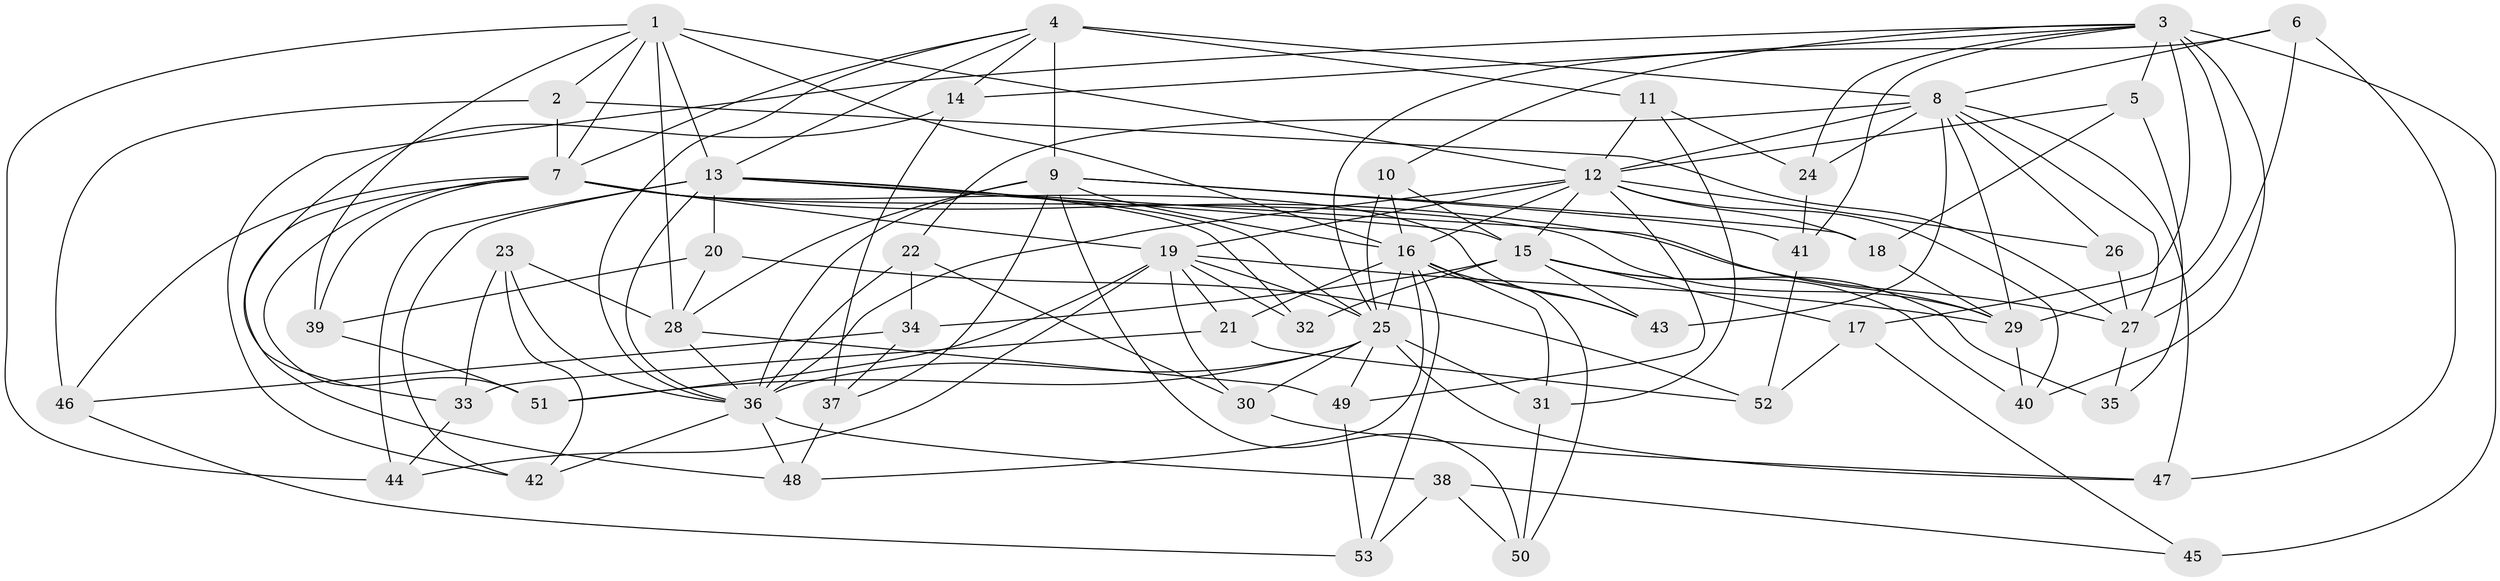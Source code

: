 // original degree distribution, {4: 1.0}
// Generated by graph-tools (version 1.1) at 2025/38/03/09/25 02:38:06]
// undirected, 53 vertices, 145 edges
graph export_dot {
graph [start="1"]
  node [color=gray90,style=filled];
  1;
  2;
  3;
  4;
  5;
  6;
  7;
  8;
  9;
  10;
  11;
  12;
  13;
  14;
  15;
  16;
  17;
  18;
  19;
  20;
  21;
  22;
  23;
  24;
  25;
  26;
  27;
  28;
  29;
  30;
  31;
  32;
  33;
  34;
  35;
  36;
  37;
  38;
  39;
  40;
  41;
  42;
  43;
  44;
  45;
  46;
  47;
  48;
  49;
  50;
  51;
  52;
  53;
  1 -- 2 [weight=1.0];
  1 -- 7 [weight=1.0];
  1 -- 12 [weight=1.0];
  1 -- 13 [weight=1.0];
  1 -- 16 [weight=1.0];
  1 -- 28 [weight=3.0];
  1 -- 39 [weight=1.0];
  1 -- 44 [weight=1.0];
  2 -- 7 [weight=1.0];
  2 -- 27 [weight=1.0];
  2 -- 46 [weight=1.0];
  3 -- 5 [weight=1.0];
  3 -- 10 [weight=1.0];
  3 -- 14 [weight=1.0];
  3 -- 17 [weight=1.0];
  3 -- 24 [weight=1.0];
  3 -- 29 [weight=2.0];
  3 -- 40 [weight=1.0];
  3 -- 41 [weight=1.0];
  3 -- 42 [weight=1.0];
  3 -- 45 [weight=2.0];
  4 -- 7 [weight=1.0];
  4 -- 8 [weight=3.0];
  4 -- 9 [weight=2.0];
  4 -- 11 [weight=1.0];
  4 -- 13 [weight=1.0];
  4 -- 14 [weight=1.0];
  4 -- 36 [weight=1.0];
  5 -- 12 [weight=1.0];
  5 -- 18 [weight=1.0];
  5 -- 35 [weight=1.0];
  6 -- 8 [weight=1.0];
  6 -- 25 [weight=1.0];
  6 -- 27 [weight=1.0];
  6 -- 47 [weight=1.0];
  7 -- 19 [weight=1.0];
  7 -- 27 [weight=2.0];
  7 -- 29 [weight=1.0];
  7 -- 39 [weight=1.0];
  7 -- 43 [weight=1.0];
  7 -- 46 [weight=1.0];
  7 -- 48 [weight=1.0];
  7 -- 51 [weight=1.0];
  8 -- 12 [weight=1.0];
  8 -- 22 [weight=1.0];
  8 -- 24 [weight=1.0];
  8 -- 26 [weight=1.0];
  8 -- 27 [weight=1.0];
  8 -- 29 [weight=1.0];
  8 -- 43 [weight=1.0];
  8 -- 47 [weight=1.0];
  9 -- 16 [weight=2.0];
  9 -- 18 [weight=1.0];
  9 -- 28 [weight=1.0];
  9 -- 36 [weight=1.0];
  9 -- 37 [weight=1.0];
  9 -- 41 [weight=1.0];
  9 -- 50 [weight=1.0];
  10 -- 15 [weight=1.0];
  10 -- 16 [weight=1.0];
  10 -- 25 [weight=1.0];
  11 -- 12 [weight=1.0];
  11 -- 24 [weight=1.0];
  11 -- 31 [weight=1.0];
  12 -- 15 [weight=1.0];
  12 -- 16 [weight=1.0];
  12 -- 18 [weight=1.0];
  12 -- 19 [weight=1.0];
  12 -- 26 [weight=1.0];
  12 -- 36 [weight=1.0];
  12 -- 40 [weight=1.0];
  12 -- 49 [weight=1.0];
  13 -- 15 [weight=1.0];
  13 -- 20 [weight=1.0];
  13 -- 25 [weight=1.0];
  13 -- 29 [weight=1.0];
  13 -- 32 [weight=1.0];
  13 -- 36 [weight=1.0];
  13 -- 42 [weight=1.0];
  13 -- 44 [weight=1.0];
  14 -- 33 [weight=1.0];
  14 -- 37 [weight=1.0];
  15 -- 17 [weight=1.0];
  15 -- 32 [weight=1.0];
  15 -- 34 [weight=1.0];
  15 -- 35 [weight=2.0];
  15 -- 40 [weight=1.0];
  15 -- 43 [weight=1.0];
  16 -- 21 [weight=1.0];
  16 -- 25 [weight=1.0];
  16 -- 31 [weight=1.0];
  16 -- 43 [weight=1.0];
  16 -- 48 [weight=1.0];
  16 -- 50 [weight=1.0];
  16 -- 53 [weight=1.0];
  17 -- 45 [weight=1.0];
  17 -- 52 [weight=1.0];
  18 -- 29 [weight=1.0];
  19 -- 21 [weight=1.0];
  19 -- 25 [weight=1.0];
  19 -- 29 [weight=1.0];
  19 -- 30 [weight=1.0];
  19 -- 32 [weight=2.0];
  19 -- 44 [weight=1.0];
  19 -- 51 [weight=1.0];
  20 -- 28 [weight=1.0];
  20 -- 39 [weight=1.0];
  20 -- 52 [weight=1.0];
  21 -- 33 [weight=1.0];
  21 -- 52 [weight=1.0];
  22 -- 30 [weight=1.0];
  22 -- 34 [weight=1.0];
  22 -- 36 [weight=1.0];
  23 -- 28 [weight=1.0];
  23 -- 33 [weight=1.0];
  23 -- 36 [weight=1.0];
  23 -- 42 [weight=1.0];
  24 -- 41 [weight=1.0];
  25 -- 30 [weight=1.0];
  25 -- 31 [weight=1.0];
  25 -- 36 [weight=2.0];
  25 -- 47 [weight=1.0];
  25 -- 49 [weight=1.0];
  25 -- 51 [weight=1.0];
  26 -- 27 [weight=2.0];
  27 -- 35 [weight=1.0];
  28 -- 36 [weight=1.0];
  28 -- 49 [weight=1.0];
  29 -- 40 [weight=1.0];
  30 -- 47 [weight=1.0];
  31 -- 50 [weight=1.0];
  33 -- 44 [weight=1.0];
  34 -- 37 [weight=1.0];
  34 -- 46 [weight=1.0];
  36 -- 38 [weight=1.0];
  36 -- 42 [weight=1.0];
  36 -- 48 [weight=1.0];
  37 -- 48 [weight=1.0];
  38 -- 45 [weight=1.0];
  38 -- 50 [weight=1.0];
  38 -- 53 [weight=1.0];
  39 -- 51 [weight=1.0];
  41 -- 52 [weight=1.0];
  46 -- 53 [weight=1.0];
  49 -- 53 [weight=1.0];
}
